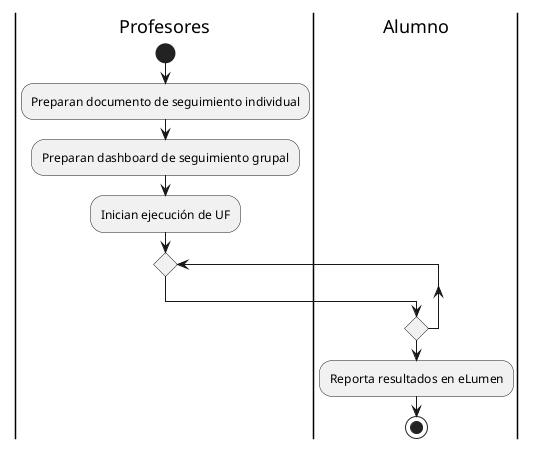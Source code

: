 @startuml
|Profesores|
start
:Preparan documento de seguimiento individual;
:Preparan dashboard de seguimiento grupal;
:Inician ejecución de UF;
repeat
    |Alumno|
repeatwhile()
:Reporta resultados en eLumen;
stop
@enduml